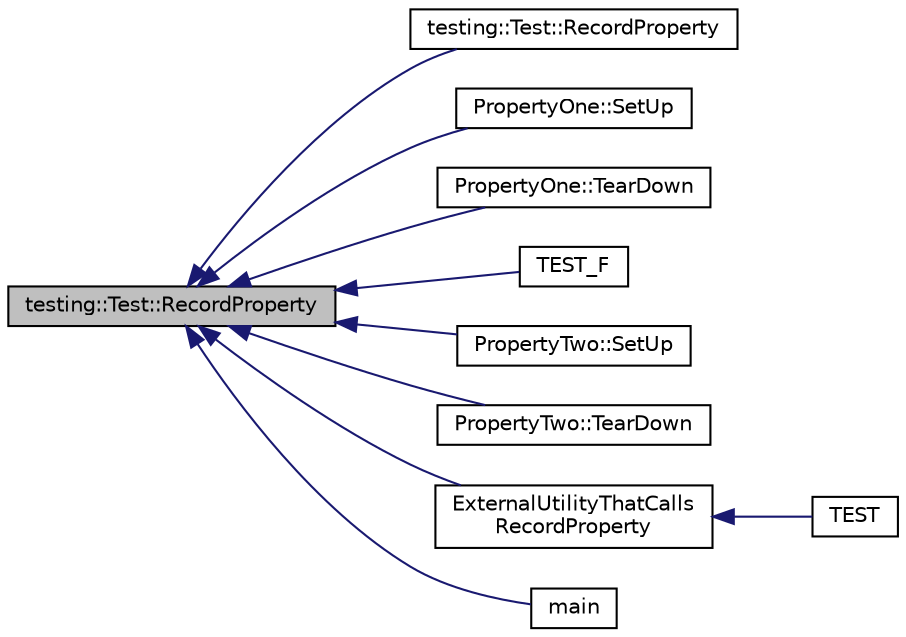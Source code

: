 digraph "testing::Test::RecordProperty"
{
  edge [fontname="Helvetica",fontsize="10",labelfontname="Helvetica",labelfontsize="10"];
  node [fontname="Helvetica",fontsize="10",shape=record];
  rankdir="LR";
  Node162 [label="testing::Test::RecordProperty",height=0.2,width=0.4,color="black", fillcolor="grey75", style="filled", fontcolor="black"];
  Node162 -> Node163 [dir="back",color="midnightblue",fontsize="10",style="solid",fontname="Helvetica"];
  Node163 [label="testing::Test::RecordProperty",height=0.2,width=0.4,color="black", fillcolor="white", style="filled",URL="$df/d69/classtesting_1_1_test.html#a373da47b491b1e64e355d22d6ec99b5b"];
  Node162 -> Node164 [dir="back",color="midnightblue",fontsize="10",style="solid",fontname="Helvetica"];
  Node164 [label="PropertyOne::SetUp",height=0.2,width=0.4,color="black", fillcolor="white", style="filled",URL="$d0/db5/class_property_one.html#a9cb7d7cb508d5f1a6fc7cfead81ebc2b"];
  Node162 -> Node165 [dir="back",color="midnightblue",fontsize="10",style="solid",fontname="Helvetica"];
  Node165 [label="PropertyOne::TearDown",height=0.2,width=0.4,color="black", fillcolor="white", style="filled",URL="$d0/db5/class_property_one.html#a3ed895113848403d5ea27f52a1bb0545"];
  Node162 -> Node166 [dir="back",color="midnightblue",fontsize="10",style="solid",fontname="Helvetica"];
  Node166 [label="TEST_F",height=0.2,width=0.4,color="black", fillcolor="white", style="filled",URL="$de/dbe/gtest__xml__outfile1__test___8cc.html#a332e6b360a7975e161b4f4b1e34e2d33"];
  Node162 -> Node167 [dir="back",color="midnightblue",fontsize="10",style="solid",fontname="Helvetica"];
  Node167 [label="PropertyTwo::SetUp",height=0.2,width=0.4,color="black", fillcolor="white", style="filled",URL="$d7/d8d/class_property_two.html#aa3ab39cf4e6c751cb0788c575bf92ca2"];
  Node162 -> Node168 [dir="back",color="midnightblue",fontsize="10",style="solid",fontname="Helvetica"];
  Node168 [label="PropertyTwo::TearDown",height=0.2,width=0.4,color="black", fillcolor="white", style="filled",URL="$d7/d8d/class_property_two.html#aa4ffb2b9dddeba69f0f9baf133f06ef2"];
  Node162 -> Node169 [dir="back",color="midnightblue",fontsize="10",style="solid",fontname="Helvetica"];
  Node169 [label="ExternalUtilityThatCalls\lRecordProperty",height=0.2,width=0.4,color="black", fillcolor="white", style="filled",URL="$d8/d08/gtest__xml__output__unittest___8cc.html#a8a5eb3769c1d7482bf69f3a03862c6a6"];
  Node169 -> Node170 [dir="back",color="midnightblue",fontsize="10",style="solid",fontname="Helvetica"];
  Node170 [label="TEST",height=0.2,width=0.4,color="black", fillcolor="white", style="filled",URL="$d8/d08/gtest__xml__output__unittest___8cc.html#abe7f5c93beecd6501a7b6ccf838f5b10"];
  Node162 -> Node171 [dir="back",color="midnightblue",fontsize="10",style="solid",fontname="Helvetica"];
  Node171 [label="main",height=0.2,width=0.4,color="black", fillcolor="white", style="filled",URL="$d8/d08/gtest__xml__output__unittest___8cc.html#a3c04138a5bfe5d72780bb7e82a18e627"];
}
